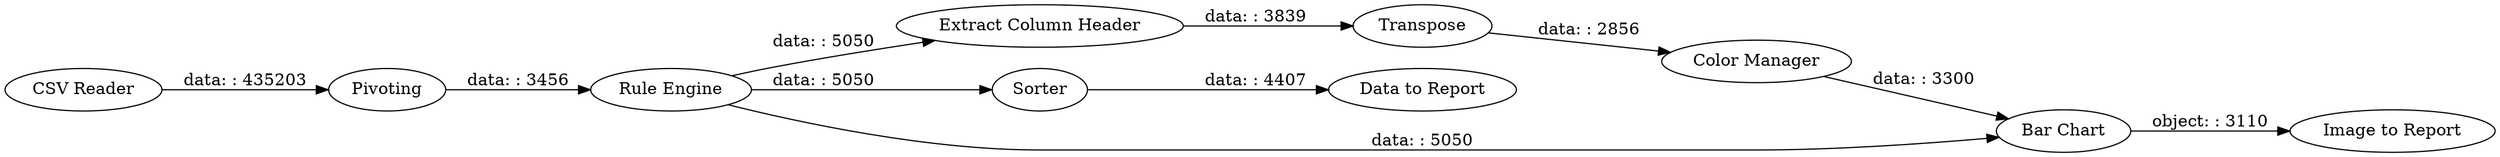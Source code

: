 digraph {
	"4919725015666900491_9" [label="Image to Report"]
	"4919725015666900491_6" [label=Transpose]
	"4919725015666900491_11" [label="CSV Reader"]
	"4919725015666900491_5" [label="Extract Column Header"]
	"4919725015666900491_4" [label=Sorter]
	"4919725015666900491_7" [label="Color Manager"]
	"4919725015666900491_2" [label=Pivoting]
	"4919725015666900491_3" [label="Rule Engine"]
	"4919725015666900491_8" [label="Bar Chart"]
	"4919725015666900491_10" [label="Data to Report"]
	"4919725015666900491_2" -> "4919725015666900491_3" [label="data: : 3456"]
	"4919725015666900491_3" -> "4919725015666900491_8" [label="data: : 5050"]
	"4919725015666900491_7" -> "4919725015666900491_8" [label="data: : 3300"]
	"4919725015666900491_3" -> "4919725015666900491_4" [label="data: : 5050"]
	"4919725015666900491_8" -> "4919725015666900491_9" [label="object: : 3110"]
	"4919725015666900491_5" -> "4919725015666900491_6" [label="data: : 3839"]
	"4919725015666900491_11" -> "4919725015666900491_2" [label="data: : 435203"]
	"4919725015666900491_3" -> "4919725015666900491_5" [label="data: : 5050"]
	"4919725015666900491_6" -> "4919725015666900491_7" [label="data: : 2856"]
	"4919725015666900491_4" -> "4919725015666900491_10" [label="data: : 4407"]
	rankdir=LR
}
